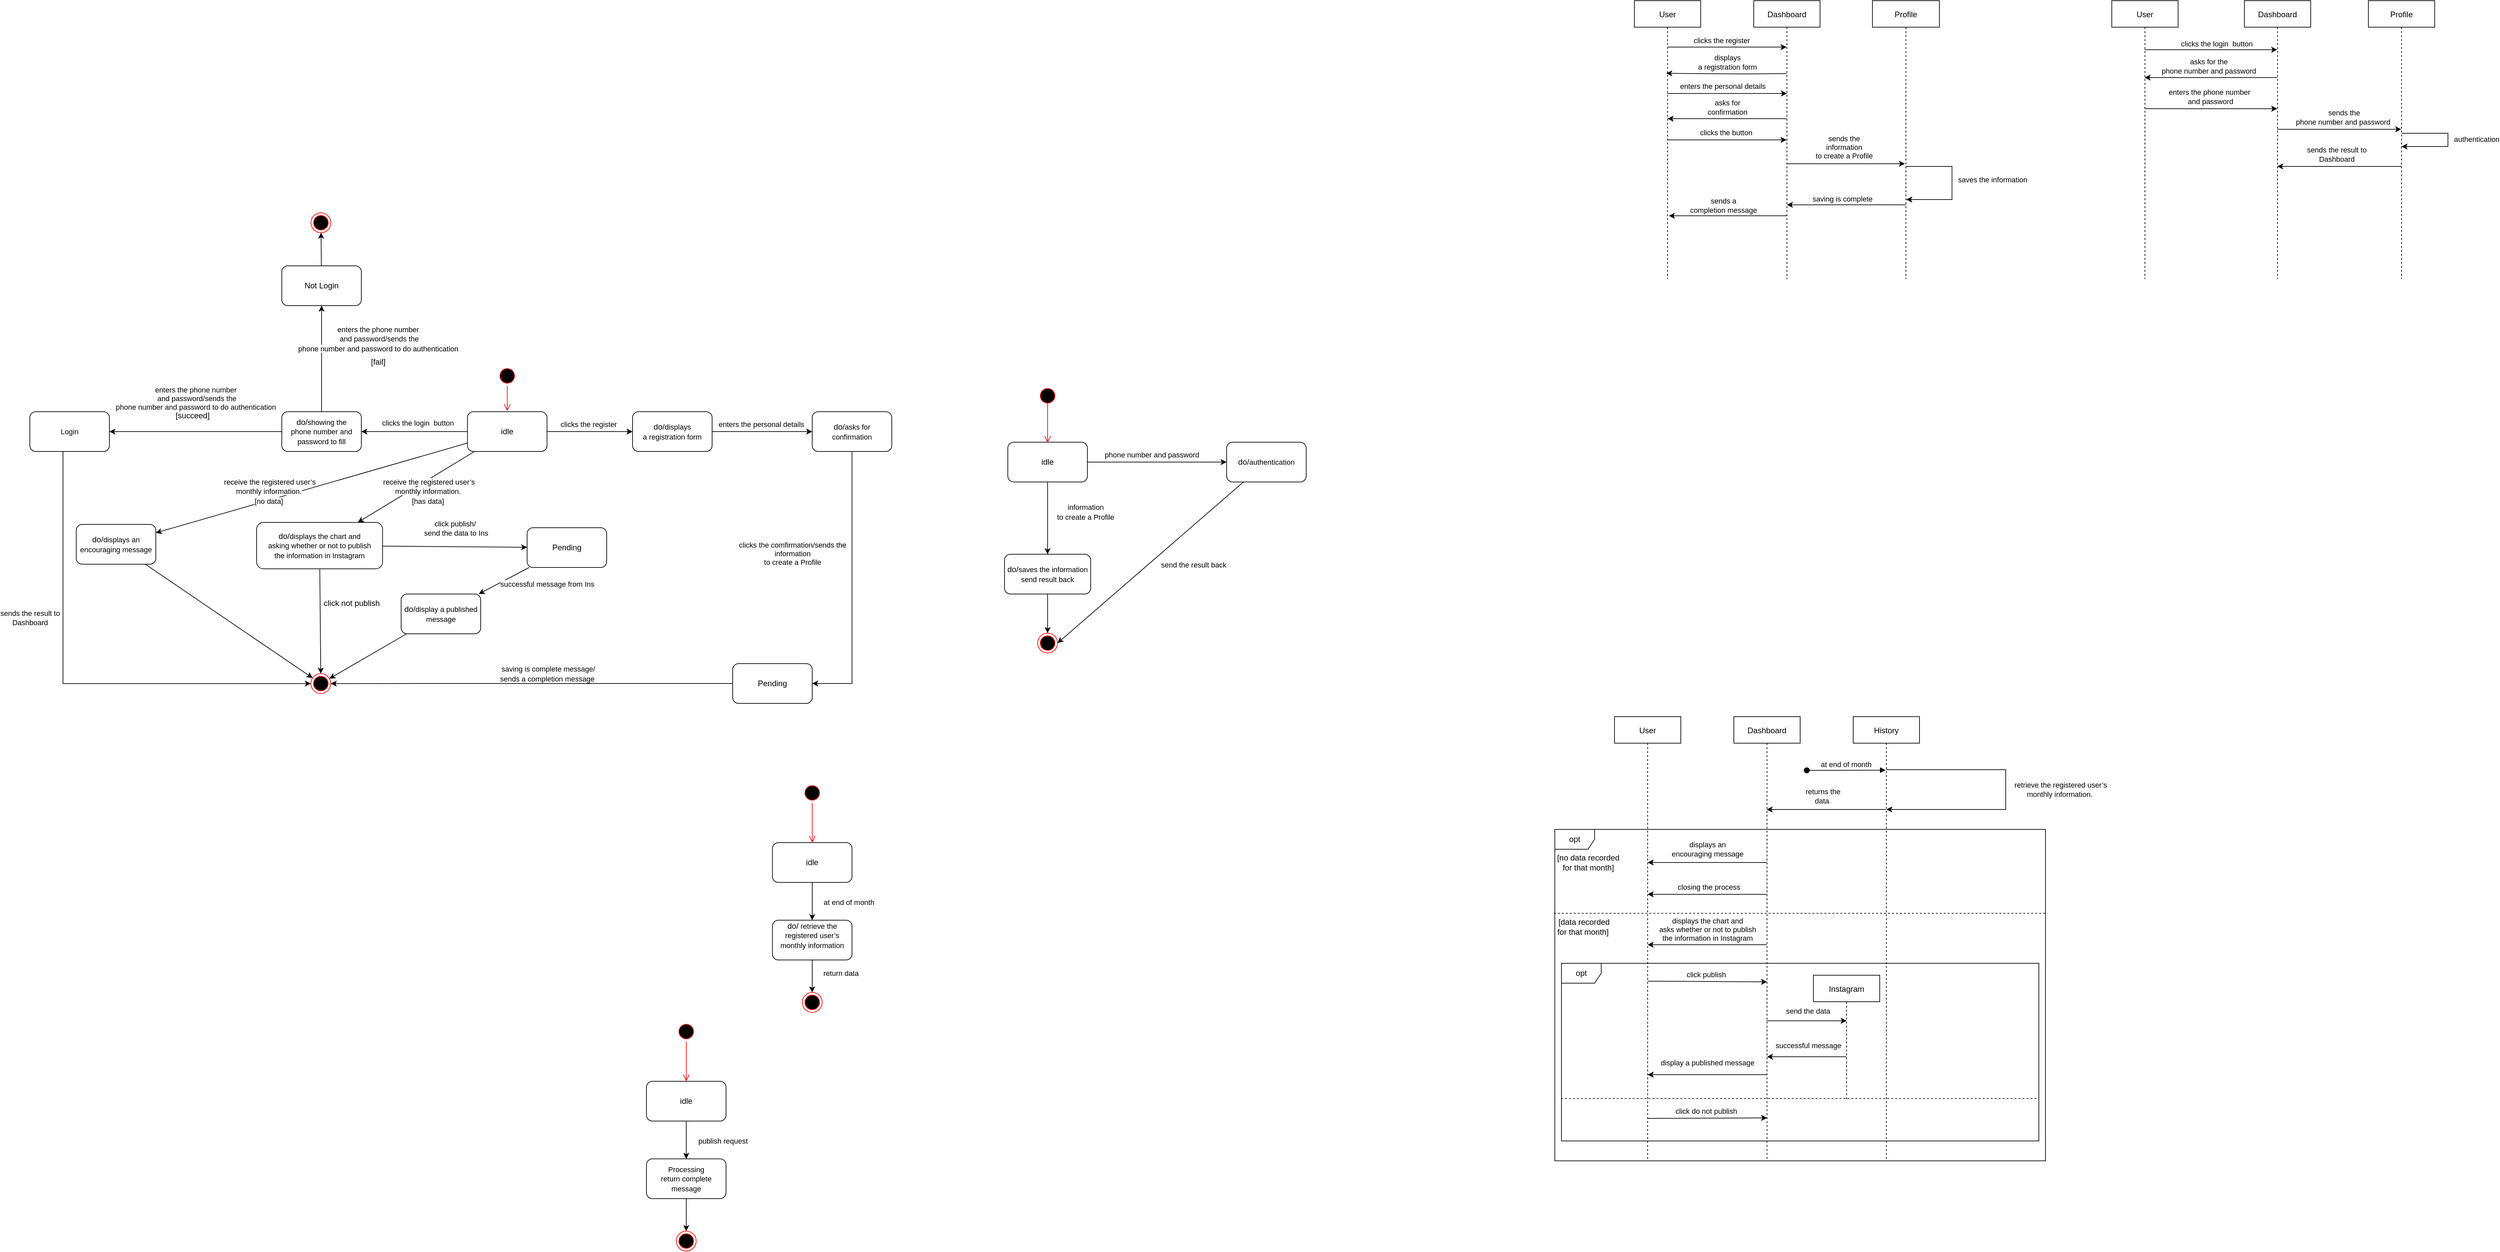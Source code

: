 <mxfile version="20.4.1" type="github">
  <diagram id="kgpKYQtTHZ0yAKxKKP6v" name="Page-1">
    <mxGraphModel dx="5092" dy="1044" grid="1" gridSize="10" guides="1" tooltips="1" connect="1" arrows="1" fold="1" page="1" pageScale="1" pageWidth="850" pageHeight="1100" math="0" shadow="0">
      <root>
        <mxCell id="0" />
        <mxCell id="1" parent="0" />
        <mxCell id="iF3UCzAxrgqFnySbWX2L-57" value="opt" style="shape=umlFrame;whiteSpace=wrap;html=1;" vertex="1" parent="1">
          <mxGeometry x="80" y="1330" width="740" height="500" as="geometry" />
        </mxCell>
        <mxCell id="iF3UCzAxrgqFnySbWX2L-74" value="opt" style="shape=umlFrame;whiteSpace=wrap;html=1;" vertex="1" parent="1">
          <mxGeometry x="90" y="1532" width="720" height="268" as="geometry" />
        </mxCell>
        <mxCell id="iF3UCzAxrgqFnySbWX2L-7" style="edgeStyle=orthogonalEdgeStyle;rounded=0;orthogonalLoop=1;jettySize=auto;html=1;entryX=0.48;entryY=0.261;entryDx=0;entryDy=0;entryPerimeter=0;" edge="1" parent="1" target="iF3UCzAxrgqFnySbWX2L-1">
          <mxGeometry relative="1" as="geometry">
            <mxPoint x="429.5" y="190" as="sourcePoint" />
            <mxPoint x="249" y="233.46" as="targetPoint" />
            <Array as="points" />
          </mxGeometry>
        </mxCell>
        <mxCell id="iF3UCzAxrgqFnySbWX2L-8" value="displays&lt;br/&gt;a registration form" style="edgeLabel;html=1;align=center;verticalAlign=middle;resizable=0;points=[];" vertex="1" connectable="0" parent="iF3UCzAxrgqFnySbWX2L-7">
          <mxGeometry x="-0.004" y="1" relative="1" as="geometry">
            <mxPoint y="-18" as="offset" />
          </mxGeometry>
        </mxCell>
        <mxCell id="iF3UCzAxrgqFnySbWX2L-11" style="edgeStyle=orthogonalEdgeStyle;rounded=0;orthogonalLoop=1;jettySize=auto;html=1;entryX=0.5;entryY=0.5;entryDx=0;entryDy=0;entryPerimeter=0;" edge="1" parent="1">
          <mxGeometry relative="1" as="geometry">
            <mxPoint x="429.5" y="258" as="sourcePoint" />
            <mxPoint x="250" y="258" as="targetPoint" />
          </mxGeometry>
        </mxCell>
        <mxCell id="iF3UCzAxrgqFnySbWX2L-12" value="asks for&lt;br/&gt;confirmation" style="edgeLabel;html=1;align=center;verticalAlign=middle;resizable=0;points=[];" vertex="1" connectable="0" parent="iF3UCzAxrgqFnySbWX2L-11">
          <mxGeometry x="0.008" y="-2" relative="1" as="geometry">
            <mxPoint x="1" y="-15" as="offset" />
          </mxGeometry>
        </mxCell>
        <mxCell id="iF3UCzAxrgqFnySbWX2L-15" style="edgeStyle=orthogonalEdgeStyle;rounded=0;orthogonalLoop=1;jettySize=auto;html=1;entryX=0.53;entryY=0.5;entryDx=0;entryDy=0;entryPerimeter=0;" edge="1" parent="1">
          <mxGeometry relative="1" as="geometry">
            <mxPoint x="429.5" y="326" as="sourcePoint" />
            <mxPoint x="608" y="326" as="targetPoint" />
          </mxGeometry>
        </mxCell>
        <mxCell id="iF3UCzAxrgqFnySbWX2L-16" value="sends the&lt;br/&gt;information &lt;br&gt;to create a Profile" style="edgeLabel;html=1;align=center;verticalAlign=middle;resizable=0;points=[];" vertex="1" connectable="0" parent="iF3UCzAxrgqFnySbWX2L-15">
          <mxGeometry x="-0.12" y="3" relative="1" as="geometry">
            <mxPoint x="8" y="-22" as="offset" />
          </mxGeometry>
        </mxCell>
        <mxCell id="iF3UCzAxrgqFnySbWX2L-26" style="edgeStyle=orthogonalEdgeStyle;rounded=0;orthogonalLoop=1;jettySize=auto;html=1;entryX=0.52;entryY=0.613;entryDx=0;entryDy=0;entryPerimeter=0;" edge="1" parent="1">
          <mxGeometry relative="1" as="geometry">
            <mxPoint x="429.5" y="404.46" as="sourcePoint" />
            <mxPoint x="252" y="404.46" as="targetPoint" />
            <Array as="points">
              <mxPoint x="380" y="404" />
              <mxPoint x="380" y="404" />
            </Array>
          </mxGeometry>
        </mxCell>
        <mxCell id="iF3UCzAxrgqFnySbWX2L-27" value="sends a&lt;br/&gt;completion message" style="edgeLabel;html=1;align=center;verticalAlign=middle;resizable=0;points=[];" vertex="1" connectable="0" parent="iF3UCzAxrgqFnySbWX2L-26">
          <mxGeometry x="0.076" y="-1" relative="1" as="geometry">
            <mxPoint y="-15" as="offset" />
          </mxGeometry>
        </mxCell>
        <mxCell id="3nuBFxr9cyL0pnOWT2aG-1" value="Dashboard" style="shape=umlLifeline;perimeter=lifelinePerimeter;container=1;collapsible=0;recursiveResize=0;rounded=0;shadow=0;strokeWidth=1;" parent="1" vertex="1">
          <mxGeometry x="380" y="80" width="100" height="420" as="geometry" />
        </mxCell>
        <mxCell id="iF3UCzAxrgqFnySbWX2L-24" style="edgeStyle=orthogonalEdgeStyle;rounded=0;orthogonalLoop=1;jettySize=auto;html=1;entryX=0.5;entryY=0.857;entryDx=0;entryDy=0;entryPerimeter=0;" edge="1" parent="1">
          <mxGeometry relative="1" as="geometry">
            <mxPoint x="609" y="387.94" as="sourcePoint" />
            <mxPoint x="430" y="387.94" as="targetPoint" />
            <Array as="points">
              <mxPoint x="560" y="388" />
              <mxPoint x="560" y="388" />
            </Array>
          </mxGeometry>
        </mxCell>
        <mxCell id="iF3UCzAxrgqFnySbWX2L-25" value="&amp;nbsp;saving is complete" style="edgeLabel;html=1;align=center;verticalAlign=middle;resizable=0;points=[];" vertex="1" connectable="0" parent="iF3UCzAxrgqFnySbWX2L-24">
          <mxGeometry x="0.106" relative="1" as="geometry">
            <mxPoint x="2" y="-9" as="offset" />
          </mxGeometry>
        </mxCell>
        <mxCell id="3nuBFxr9cyL0pnOWT2aG-5" value="Profile" style="shape=umlLifeline;perimeter=lifelinePerimeter;container=1;collapsible=0;recursiveResize=0;rounded=0;shadow=0;strokeWidth=1;" parent="1" vertex="1">
          <mxGeometry x="559" y="80" width="101" height="420" as="geometry" />
        </mxCell>
        <mxCell id="iF3UCzAxrgqFnySbWX2L-5" style="edgeStyle=orthogonalEdgeStyle;rounded=0;orthogonalLoop=1;jettySize=auto;html=1;" edge="1" parent="1" source="iF3UCzAxrgqFnySbWX2L-1" target="3nuBFxr9cyL0pnOWT2aG-1">
          <mxGeometry relative="1" as="geometry">
            <Array as="points">
              <mxPoint x="360" y="150" />
              <mxPoint x="360" y="150" />
            </Array>
          </mxGeometry>
        </mxCell>
        <mxCell id="iF3UCzAxrgqFnySbWX2L-6" value="clicks the register&amp;nbsp;" style="edgeLabel;html=1;align=center;verticalAlign=middle;resizable=0;points=[];" vertex="1" connectable="0" parent="iF3UCzAxrgqFnySbWX2L-5">
          <mxGeometry x="-0.08" y="1" relative="1" as="geometry">
            <mxPoint y="-9" as="offset" />
          </mxGeometry>
        </mxCell>
        <mxCell id="iF3UCzAxrgqFnySbWX2L-9" style="edgeStyle=orthogonalEdgeStyle;rounded=0;orthogonalLoop=1;jettySize=auto;html=1;entryX=0.55;entryY=0.5;entryDx=0;entryDy=0;entryPerimeter=0;" edge="1" parent="1">
          <mxGeometry relative="1" as="geometry">
            <mxPoint x="249.5" y="220" as="sourcePoint" />
            <mxPoint x="430" y="220" as="targetPoint" />
            <Array as="points">
              <mxPoint x="330" y="220" />
              <mxPoint x="330" y="220" />
            </Array>
          </mxGeometry>
        </mxCell>
        <mxCell id="iF3UCzAxrgqFnySbWX2L-10" value="enters the personal details" style="edgeLabel;html=1;align=center;verticalAlign=middle;resizable=0;points=[];" vertex="1" connectable="0" parent="iF3UCzAxrgqFnySbWX2L-9">
          <mxGeometry x="-0.086" y="1" relative="1" as="geometry">
            <mxPoint x="1" y="-10" as="offset" />
          </mxGeometry>
        </mxCell>
        <mxCell id="iF3UCzAxrgqFnySbWX2L-13" style="edgeStyle=orthogonalEdgeStyle;rounded=0;orthogonalLoop=1;jettySize=auto;html=1;" edge="1" parent="1">
          <mxGeometry relative="1" as="geometry">
            <mxPoint x="249.5" y="290" as="sourcePoint" />
            <mxPoint x="429.5" y="290" as="targetPoint" />
          </mxGeometry>
        </mxCell>
        <mxCell id="iF3UCzAxrgqFnySbWX2L-14" value="clicks the  button" style="edgeLabel;html=1;align=center;verticalAlign=middle;resizable=0;points=[];" vertex="1" connectable="0" parent="iF3UCzAxrgqFnySbWX2L-13">
          <mxGeometry x="-0.161" relative="1" as="geometry">
            <mxPoint x="13" y="-11" as="offset" />
          </mxGeometry>
        </mxCell>
        <mxCell id="iF3UCzAxrgqFnySbWX2L-1" value="User" style="shape=umlLifeline;perimeter=lifelinePerimeter;container=1;collapsible=0;recursiveResize=0;rounded=0;shadow=0;strokeWidth=1;" vertex="1" parent="1">
          <mxGeometry x="200" y="80" width="100" height="420" as="geometry" />
        </mxCell>
        <mxCell id="iF3UCzAxrgqFnySbWX2L-18" style="edgeStyle=orthogonalEdgeStyle;rounded=0;orthogonalLoop=1;jettySize=auto;html=1;" edge="1" parent="1" source="3nuBFxr9cyL0pnOWT2aG-5" target="3nuBFxr9cyL0pnOWT2aG-5">
          <mxGeometry relative="1" as="geometry">
            <Array as="points">
              <mxPoint x="630" y="190" />
              <mxPoint x="640" y="320" />
            </Array>
          </mxGeometry>
        </mxCell>
        <mxCell id="iF3UCzAxrgqFnySbWX2L-20" style="edgeStyle=orthogonalEdgeStyle;rounded=0;orthogonalLoop=1;jettySize=auto;html=1;" edge="1" parent="1" source="3nuBFxr9cyL0pnOWT2aG-5">
          <mxGeometry relative="1" as="geometry">
            <mxPoint x="610" y="380" as="targetPoint" />
            <Array as="points">
              <mxPoint x="679" y="330" />
              <mxPoint x="679" y="380" />
              <mxPoint x="610" y="380" />
            </Array>
          </mxGeometry>
        </mxCell>
        <mxCell id="iF3UCzAxrgqFnySbWX2L-21" value="saves the information" style="edgeLabel;html=1;align=center;verticalAlign=middle;resizable=0;points=[];" vertex="1" connectable="0" parent="iF3UCzAxrgqFnySbWX2L-20">
          <mxGeometry x="-0.05" y="3" relative="1" as="geometry">
            <mxPoint x="58" as="offset" />
          </mxGeometry>
        </mxCell>
        <mxCell id="iF3UCzAxrgqFnySbWX2L-32" style="edgeStyle=orthogonalEdgeStyle;rounded=0;orthogonalLoop=1;jettySize=auto;html=1;" edge="1" parent="1">
          <mxGeometry relative="1" as="geometry">
            <mxPoint x="969.5" y="154" as="sourcePoint" />
            <mxPoint x="1169.5" y="154" as="targetPoint" />
          </mxGeometry>
        </mxCell>
        <mxCell id="iF3UCzAxrgqFnySbWX2L-33" value="clicks the login&amp;nbsp; button" style="edgeLabel;html=1;align=center;verticalAlign=middle;resizable=0;points=[];" vertex="1" connectable="0" parent="iF3UCzAxrgqFnySbWX2L-32">
          <mxGeometry x="0.085" y="2" relative="1" as="geometry">
            <mxPoint y="-7" as="offset" />
          </mxGeometry>
        </mxCell>
        <mxCell id="iF3UCzAxrgqFnySbWX2L-36" style="edgeStyle=orthogonalEdgeStyle;rounded=0;orthogonalLoop=1;jettySize=auto;html=1;" edge="1" parent="1">
          <mxGeometry relative="1" as="geometry">
            <mxPoint x="969.5" y="243" as="sourcePoint" />
            <mxPoint x="1169.5" y="243" as="targetPoint" />
          </mxGeometry>
        </mxCell>
        <mxCell id="iF3UCzAxrgqFnySbWX2L-37" value="enters the phone number&lt;br&gt;&amp;nbsp;and password" style="edgeLabel;html=1;align=center;verticalAlign=middle;resizable=0;points=[];" vertex="1" connectable="0" parent="iF3UCzAxrgqFnySbWX2L-36">
          <mxGeometry x="-0.035" y="3" relative="1" as="geometry">
            <mxPoint x="1" y="-15" as="offset" />
          </mxGeometry>
        </mxCell>
        <mxCell id="iF3UCzAxrgqFnySbWX2L-28" value="User" style="shape=umlLifeline;perimeter=lifelinePerimeter;container=1;collapsible=0;recursiveResize=0;rounded=0;shadow=0;strokeWidth=1;" vertex="1" parent="1">
          <mxGeometry x="920" y="80" width="100" height="420" as="geometry" />
        </mxCell>
        <mxCell id="iF3UCzAxrgqFnySbWX2L-34" style="edgeStyle=orthogonalEdgeStyle;rounded=0;orthogonalLoop=1;jettySize=auto;html=1;" edge="1" parent="1">
          <mxGeometry relative="1" as="geometry">
            <mxPoint x="1169.5" y="196" as="sourcePoint" />
            <mxPoint x="969.5" y="196" as="targetPoint" />
          </mxGeometry>
        </mxCell>
        <mxCell id="iF3UCzAxrgqFnySbWX2L-35" value="asks for the&lt;br/&gt;phone number and password" style="edgeLabel;html=1;align=center;verticalAlign=middle;resizable=0;points=[];" vertex="1" connectable="0" parent="iF3UCzAxrgqFnySbWX2L-34">
          <mxGeometry x="0.105" relative="1" as="geometry">
            <mxPoint x="7" y="-17" as="offset" />
          </mxGeometry>
        </mxCell>
        <mxCell id="iF3UCzAxrgqFnySbWX2L-38" style="edgeStyle=orthogonalEdgeStyle;rounded=0;orthogonalLoop=1;jettySize=auto;html=1;" edge="1" parent="1">
          <mxGeometry relative="1" as="geometry">
            <mxPoint x="1169.5" y="274" as="sourcePoint" />
            <mxPoint x="1356.5" y="274" as="targetPoint" />
          </mxGeometry>
        </mxCell>
        <mxCell id="iF3UCzAxrgqFnySbWX2L-39" value="sends the &lt;br&gt;phone number and password&amp;nbsp;" style="edgeLabel;html=1;align=center;verticalAlign=middle;resizable=0;points=[];" vertex="1" connectable="0" parent="iF3UCzAxrgqFnySbWX2L-38">
          <mxGeometry x="0.075" y="2" relative="1" as="geometry">
            <mxPoint y="-16" as="offset" />
          </mxGeometry>
        </mxCell>
        <mxCell id="iF3UCzAxrgqFnySbWX2L-29" value="Dashboard" style="shape=umlLifeline;perimeter=lifelinePerimeter;container=1;collapsible=0;recursiveResize=0;rounded=0;shadow=0;strokeWidth=1;" vertex="1" parent="1">
          <mxGeometry x="1120" y="80" width="100" height="420" as="geometry" />
        </mxCell>
        <mxCell id="iF3UCzAxrgqFnySbWX2L-43" style="edgeStyle=orthogonalEdgeStyle;rounded=0;orthogonalLoop=1;jettySize=auto;html=1;" edge="1" parent="1">
          <mxGeometry relative="1" as="geometry">
            <mxPoint x="1356.5" y="330" as="sourcePoint" />
            <mxPoint x="1169.5" y="330" as="targetPoint" />
          </mxGeometry>
        </mxCell>
        <mxCell id="iF3UCzAxrgqFnySbWX2L-44" value="sends the result to&lt;br/&gt;Dashboard" style="edgeLabel;html=1;align=center;verticalAlign=middle;resizable=0;points=[];" vertex="1" connectable="0" parent="iF3UCzAxrgqFnySbWX2L-43">
          <mxGeometry x="0.053" y="1" relative="1" as="geometry">
            <mxPoint x="1" y="-19" as="offset" />
          </mxGeometry>
        </mxCell>
        <mxCell id="iF3UCzAxrgqFnySbWX2L-30" value="Profile" style="shape=umlLifeline;perimeter=lifelinePerimeter;container=1;collapsible=0;recursiveResize=0;rounded=0;shadow=0;strokeWidth=1;" vertex="1" parent="1">
          <mxGeometry x="1307" y="80" width="100" height="420" as="geometry" />
        </mxCell>
        <mxCell id="iF3UCzAxrgqFnySbWX2L-40" style="edgeStyle=orthogonalEdgeStyle;rounded=0;orthogonalLoop=1;jettySize=auto;html=1;elbow=horizontal;" edge="1" parent="1" source="iF3UCzAxrgqFnySbWX2L-30" target="iF3UCzAxrgqFnySbWX2L-30">
          <mxGeometry relative="1" as="geometry">
            <Array as="points">
              <mxPoint x="1380" y="360" />
            </Array>
          </mxGeometry>
        </mxCell>
        <mxCell id="iF3UCzAxrgqFnySbWX2L-42" value="authentication" style="edgeLabel;html=1;align=center;verticalAlign=middle;resizable=0;points=[];" vertex="1" connectable="0" parent="iF3UCzAxrgqFnySbWX2L-40">
          <mxGeometry x="0.559" y="3" relative="1" as="geometry">
            <mxPoint x="77" y="-14" as="offset" />
          </mxGeometry>
        </mxCell>
        <mxCell id="iF3UCzAxrgqFnySbWX2L-46" value="User" style="shape=umlLifeline;perimeter=lifelinePerimeter;container=1;collapsible=0;recursiveResize=0;rounded=0;shadow=0;strokeWidth=1;" vertex="1" parent="1">
          <mxGeometry x="170" y="1160" width="100" height="670" as="geometry" />
        </mxCell>
        <mxCell id="iF3UCzAxrgqFnySbWX2L-62" style="edgeStyle=orthogonalEdgeStyle;rounded=0;orthogonalLoop=1;jettySize=auto;html=1;" edge="1" parent="1">
          <mxGeometry relative="1" as="geometry">
            <mxPoint x="220" y="1380" as="targetPoint" />
            <mxPoint x="399.5" y="1380" as="sourcePoint" />
            <Array as="points">
              <mxPoint x="220" y="1380" />
            </Array>
          </mxGeometry>
        </mxCell>
        <mxCell id="iF3UCzAxrgqFnySbWX2L-63" value="displays an &lt;br&gt;encouraging message" style="edgeLabel;html=1;align=center;verticalAlign=middle;resizable=0;points=[];" vertex="1" connectable="0" parent="iF3UCzAxrgqFnySbWX2L-62">
          <mxGeometry x="0.008" relative="1" as="geometry">
            <mxPoint x="1" y="-20" as="offset" />
          </mxGeometry>
        </mxCell>
        <mxCell id="iF3UCzAxrgqFnySbWX2L-64" style="edgeStyle=orthogonalEdgeStyle;rounded=0;orthogonalLoop=1;jettySize=auto;html=1;entryX=0.5;entryY=0.5;entryDx=0;entryDy=0;entryPerimeter=0;" edge="1" parent="1">
          <mxGeometry relative="1" as="geometry">
            <mxPoint x="399.5" y="1428" as="sourcePoint" />
            <mxPoint x="220" y="1428" as="targetPoint" />
          </mxGeometry>
        </mxCell>
        <mxCell id="iF3UCzAxrgqFnySbWX2L-65" value="closing the process" style="edgeLabel;html=1;align=center;verticalAlign=middle;resizable=0;points=[];" vertex="1" connectable="0" parent="iF3UCzAxrgqFnySbWX2L-64">
          <mxGeometry x="-0.237" y="-4" relative="1" as="geometry">
            <mxPoint x="-19" y="-7" as="offset" />
          </mxGeometry>
        </mxCell>
        <mxCell id="iF3UCzAxrgqFnySbWX2L-72" value="&lt;span style=&quot;color: rgba(0, 0, 0, 0); font-family: monospace; font-size: 0px; text-align: start; background-color: rgb(248, 249, 250);&quot;&gt;%3CmxGraphModel%3E%3Croot%3E%3CmxCell%20id%3D%220%22%2F%3E%3CmxCell%20id%3D%221%22%20parent%3D%220%22%2F%3E%3CmxCell%20id%3D%222%22%20style%3D%22edgeStyle%3DorthogonalEdgeStyle%3Brounded%3D0%3BorthogonalLoop%3D1%3BjettySize%3Dauto%3Bhtml%3D1%3BentryX%3D0.5%3BentryY%3D0.5%3BentryDx%3D0%3BentryDy%3D0%3BentryPerimeter%3D0%3B%22%20edge%3D%221%22%20parent%3D%221%22%3E%3CmxGeometry%20relative%3D%221%22%20as%3D%22geometry%22%3E%3CmxPoint%20x%3D%22429.5%22%20y%3D%22828%22%20as%3D%22sourcePoint%22%2F%3E%3CmxPoint%20x%3D%22250%22%20y%3D%22828%22%20as%3D%22targetPoint%22%2F%3E%3C%2FmxGeometry%3E%3C%2FmxCell%3E%3CmxCell%20id%3D%223%22%20value%3D%22closing%20the%20process%22%20style%3D%22edgeLabel%3Bhtml%3D1%3Balign%3Dcenter%3BverticalAlign%3Dmiddle%3Bresizable%3D0%3Bpoints%3D%5B%5D%3B%22%20vertex%3D%221%22%20connectable%3D%220%22%20parent%3D%222%22%3E%3CmxGeometry%20x%3D%22-0.237%22%20y%3D%22-4%22%20relative%3D%221%22%20as%3D%22geometry%22%3E%3CmxPoint%20x%3D%22-19%22%20y%3D%22-7%22%20as%3D%22offset%22%2F%3E%3C%2FmxGeometry%3E%3C%2FmxCell%3E%3C%2Froot%3E%3C%2FmxGraphModel%3E&lt;/span&gt;" style="edgeStyle=orthogonalEdgeStyle;rounded=0;orthogonalLoop=1;jettySize=auto;html=1;entryX=0.5;entryY=0.5;entryDx=0;entryDy=0;entryPerimeter=0;" edge="1" parent="1">
          <mxGeometry relative="1" as="geometry">
            <mxPoint x="399.5" y="1504" as="sourcePoint" />
            <mxPoint x="220" y="1504" as="targetPoint" />
          </mxGeometry>
        </mxCell>
        <mxCell id="iF3UCzAxrgqFnySbWX2L-73" value="displays the chart and &lt;br&gt;asks whether or not to publish &lt;br&gt;the information in Instagram" style="edgeLabel;html=1;align=center;verticalAlign=middle;resizable=0;points=[];" vertex="1" connectable="0" parent="iF3UCzAxrgqFnySbWX2L-72">
          <mxGeometry x="0.164" relative="1" as="geometry">
            <mxPoint x="15" y="-23" as="offset" />
          </mxGeometry>
        </mxCell>
        <mxCell id="iF3UCzAxrgqFnySbWX2L-47" value="Dashboard" style="shape=umlLifeline;perimeter=lifelinePerimeter;container=1;collapsible=0;recursiveResize=0;rounded=0;shadow=0;strokeWidth=1;" vertex="1" parent="1">
          <mxGeometry x="350" y="1160" width="100" height="670" as="geometry" />
        </mxCell>
        <mxCell id="iF3UCzAxrgqFnySbWX2L-54" style="edgeStyle=orthogonalEdgeStyle;rounded=0;orthogonalLoop=1;jettySize=auto;html=1;" edge="1" parent="1">
          <mxGeometry relative="1" as="geometry">
            <mxPoint x="579.5" y="1300" as="sourcePoint" />
            <mxPoint x="399.5" y="1300" as="targetPoint" />
          </mxGeometry>
        </mxCell>
        <mxCell id="iF3UCzAxrgqFnySbWX2L-55" value="returns the&lt;br/&gt;data&amp;nbsp;" style="edgeLabel;html=1;align=center;verticalAlign=middle;resizable=0;points=[];" vertex="1" connectable="0" parent="iF3UCzAxrgqFnySbWX2L-54">
          <mxGeometry x="0.061" y="-3" relative="1" as="geometry">
            <mxPoint y="-17" as="offset" />
          </mxGeometry>
        </mxCell>
        <mxCell id="iF3UCzAxrgqFnySbWX2L-49" value="History" style="shape=umlLifeline;perimeter=lifelinePerimeter;container=1;collapsible=0;recursiveResize=0;rounded=0;shadow=0;strokeWidth=1;" vertex="1" parent="1">
          <mxGeometry x="530" y="1160" width="100" height="670" as="geometry" />
        </mxCell>
        <mxCell id="iF3UCzAxrgqFnySbWX2L-50" value="at end of month" style="html=1;verticalAlign=bottom;startArrow=oval;startFill=1;endArrow=block;startSize=8;rounded=0;entryX=0.49;entryY=0.161;entryDx=0;entryDy=0;entryPerimeter=0;" edge="1" parent="iF3UCzAxrgqFnySbWX2L-49">
          <mxGeometry width="60" relative="1" as="geometry">
            <mxPoint x="-70" y="81" as="sourcePoint" />
            <mxPoint x="49" y="80.72" as="targetPoint" />
          </mxGeometry>
        </mxCell>
        <mxCell id="iF3UCzAxrgqFnySbWX2L-51" style="edgeStyle=orthogonalEdgeStyle;rounded=0;orthogonalLoop=1;jettySize=auto;html=1;" edge="1" parent="1" source="iF3UCzAxrgqFnySbWX2L-49" target="iF3UCzAxrgqFnySbWX2L-49">
          <mxGeometry relative="1" as="geometry">
            <Array as="points">
              <mxPoint x="760" y="1240" />
              <mxPoint x="760" y="1300" />
            </Array>
          </mxGeometry>
        </mxCell>
        <mxCell id="iF3UCzAxrgqFnySbWX2L-52" value="&amp;nbsp;retrieve the registered user’s&lt;br&gt;monthly information." style="edgeLabel;html=1;align=center;verticalAlign=middle;resizable=0;points=[];" vertex="1" connectable="0" parent="iF3UCzAxrgqFnySbWX2L-51">
          <mxGeometry x="0.559" relative="1" as="geometry">
            <mxPoint x="168" y="-30" as="offset" />
          </mxGeometry>
        </mxCell>
        <mxCell id="iF3UCzAxrgqFnySbWX2L-58" value="[no data recorded &lt;br&gt;for that month]" style="text;html=1;resizable=0;autosize=1;align=center;verticalAlign=middle;points=[];fillColor=none;strokeColor=none;rounded=0;" vertex="1" parent="1">
          <mxGeometry x="70" y="1360" width="120" height="40" as="geometry" />
        </mxCell>
        <mxCell id="iF3UCzAxrgqFnySbWX2L-59" value="" style="endArrow=none;dashed=1;html=1;rounded=0;exitX=-0.002;exitY=0.458;exitDx=0;exitDy=0;exitPerimeter=0;entryX=1.004;entryY=0.458;entryDx=0;entryDy=0;entryPerimeter=0;" edge="1" parent="1">
          <mxGeometry width="50" height="50" relative="1" as="geometry">
            <mxPoint x="78.52" y="1456.64" as="sourcePoint" />
            <mxPoint x="822.96" y="1456.64" as="targetPoint" />
          </mxGeometry>
        </mxCell>
        <mxCell id="iF3UCzAxrgqFnySbWX2L-60" value="&amp;nbsp;[data recorded &lt;br&gt;for that month]" style="text;html=1;resizable=0;autosize=1;align=center;verticalAlign=middle;points=[];fillColor=none;strokeColor=none;rounded=0;" vertex="1" parent="1">
          <mxGeometry x="72" y="1457" width="100" height="40" as="geometry" />
        </mxCell>
        <mxCell id="iF3UCzAxrgqFnySbWX2L-75" value="" style="endArrow=none;dashed=1;html=1;rounded=0;exitX=-0.001;exitY=0.5;exitDx=0;exitDy=0;exitPerimeter=0;entryX=0.999;entryY=0.5;entryDx=0;entryDy=0;entryPerimeter=0;" edge="1" parent="1">
          <mxGeometry width="50" height="50" relative="1" as="geometry">
            <mxPoint x="89.28" y="1736" as="sourcePoint" />
            <mxPoint x="809.28" y="1736" as="targetPoint" />
          </mxGeometry>
        </mxCell>
        <mxCell id="iF3UCzAxrgqFnySbWX2L-78" value="" style="endArrow=classic;html=1;rounded=0;exitX=0.501;exitY=0.56;exitDx=0;exitDy=0;exitPerimeter=0;" edge="1" parent="1">
          <mxGeometry width="50" height="50" relative="1" as="geometry">
            <mxPoint x="220.1" y="1559" as="sourcePoint" />
            <mxPoint x="400" y="1560" as="targetPoint" />
            <Array as="points" />
          </mxGeometry>
        </mxCell>
        <mxCell id="iF3UCzAxrgqFnySbWX2L-79" value="click publish" style="edgeLabel;html=1;align=center;verticalAlign=middle;resizable=0;points=[];" vertex="1" connectable="0" parent="iF3UCzAxrgqFnySbWX2L-78">
          <mxGeometry x="-0.025" y="1" relative="1" as="geometry">
            <mxPoint y="-10" as="offset" />
          </mxGeometry>
        </mxCell>
        <mxCell id="iF3UCzAxrgqFnySbWX2L-80" value="" style="endArrow=classic;html=1;rounded=0;exitX=0.501;exitY=0.56;exitDx=0;exitDy=0;exitPerimeter=0;entryX=0.501;entryY=0.559;entryDx=0;entryDy=0;entryPerimeter=0;" edge="1" parent="1">
          <mxGeometry width="50" height="50" relative="1" as="geometry">
            <mxPoint x="220.1" y="1766" as="sourcePoint" />
            <mxPoint x="400.1" y="1765.25" as="targetPoint" />
            <Array as="points" />
          </mxGeometry>
        </mxCell>
        <mxCell id="iF3UCzAxrgqFnySbWX2L-81" value="click do not publish" style="edgeLabel;html=1;align=center;verticalAlign=middle;resizable=0;points=[];" vertex="1" connectable="0" parent="iF3UCzAxrgqFnySbWX2L-80">
          <mxGeometry x="-0.025" y="1" relative="1" as="geometry">
            <mxPoint y="-10" as="offset" />
          </mxGeometry>
        </mxCell>
        <mxCell id="iF3UCzAxrgqFnySbWX2L-82" value="Instagram" style="shape=umlLifeline;perimeter=lifelinePerimeter;container=1;collapsible=0;recursiveResize=0;rounded=0;shadow=0;strokeWidth=1;" vertex="1" parent="1">
          <mxGeometry x="470" y="1550" width="100" height="190" as="geometry" />
        </mxCell>
        <mxCell id="iF3UCzAxrgqFnySbWX2L-83" value="" style="endArrow=classic;html=1;fontFamily=Helvetica;fontSize=11;fontColor=default;align=center;strokeColor=default;" edge="1" parent="1">
          <mxGeometry width="50" height="50" relative="1" as="geometry">
            <mxPoint x="399.389" y="1618.76" as="sourcePoint" />
            <mxPoint x="520.1" y="1618.76" as="targetPoint" />
          </mxGeometry>
        </mxCell>
        <mxCell id="iF3UCzAxrgqFnySbWX2L-84" value="&amp;nbsp;send the data" style="edgeLabel;html=1;align=center;verticalAlign=middle;resizable=0;points=[];" vertex="1" connectable="0" parent="iF3UCzAxrgqFnySbWX2L-83">
          <mxGeometry x="0.08" y="3" relative="1" as="geometry">
            <mxPoint x="-5" y="-12" as="offset" />
          </mxGeometry>
        </mxCell>
        <mxCell id="iF3UCzAxrgqFnySbWX2L-87" value="" style="endArrow=classic;html=1;fontFamily=Helvetica;fontSize=11;fontColor=default;align=center;strokeColor=default;" edge="1" parent="1">
          <mxGeometry width="50" height="50" relative="1" as="geometry">
            <mxPoint x="520" y="1673" as="sourcePoint" />
            <mxPoint x="400" y="1673" as="targetPoint" />
          </mxGeometry>
        </mxCell>
        <mxCell id="iF3UCzAxrgqFnySbWX2L-88" value="successful message" style="edgeLabel;html=1;align=center;verticalAlign=middle;resizable=0;points=[];" vertex="1" connectable="0" parent="iF3UCzAxrgqFnySbWX2L-87">
          <mxGeometry x="-0.094" y="-1" relative="1" as="geometry">
            <mxPoint x="-4" y="-16" as="offset" />
          </mxGeometry>
        </mxCell>
        <mxCell id="iF3UCzAxrgqFnySbWX2L-89" value="display a published message" style="endArrow=classic;html=1;rounded=0;entryX=0.5;entryY=0.8;entryDx=0;entryDy=0;entryPerimeter=0;exitX=0.5;exitY=0.8;exitDx=0;exitDy=0;exitPerimeter=0;" edge="1" parent="1">
          <mxGeometry y="-18" width="50" height="50" relative="1" as="geometry">
            <mxPoint x="400" y="1700.0" as="sourcePoint" />
            <mxPoint x="220" y="1700" as="targetPoint" />
            <mxPoint as="offset" />
          </mxGeometry>
        </mxCell>
        <mxCell id="iF3UCzAxrgqFnySbWX2L-93" style="edgeStyle=orthogonalEdgeStyle;rounded=0;orthogonalLoop=1;jettySize=auto;html=1;" edge="1" parent="1" source="iF3UCzAxrgqFnySbWX2L-91" target="iF3UCzAxrgqFnySbWX2L-92">
          <mxGeometry relative="1" as="geometry" />
        </mxCell>
        <mxCell id="iF3UCzAxrgqFnySbWX2L-108" style="edgeStyle=orthogonalEdgeStyle;rounded=0;orthogonalLoop=1;jettySize=auto;html=1;entryX=1;entryY=0.5;entryDx=0;entryDy=0;" edge="1" parent="1" source="iF3UCzAxrgqFnySbWX2L-91" target="iF3UCzAxrgqFnySbWX2L-109">
          <mxGeometry relative="1" as="geometry">
            <mxPoint x="-1650" y="730" as="targetPoint" />
          </mxGeometry>
        </mxCell>
        <mxCell id="iF3UCzAxrgqFnySbWX2L-110" value="clicks the login&amp;nbsp; button" style="edgeLabel;html=1;align=center;verticalAlign=middle;resizable=0;points=[];" vertex="1" connectable="0" parent="iF3UCzAxrgqFnySbWX2L-108">
          <mxGeometry x="-0.141" y="1" relative="1" as="geometry">
            <mxPoint x="-7" y="-14" as="offset" />
          </mxGeometry>
        </mxCell>
        <mxCell id="iF3UCzAxrgqFnySbWX2L-125" style="rounded=0;orthogonalLoop=1;jettySize=auto;html=1;" edge="1" parent="1" source="iF3UCzAxrgqFnySbWX2L-91" target="iF3UCzAxrgqFnySbWX2L-124">
          <mxGeometry relative="1" as="geometry" />
        </mxCell>
        <mxCell id="iF3UCzAxrgqFnySbWX2L-127" style="rounded=0;orthogonalLoop=1;jettySize=auto;html=1;" edge="1" parent="1" source="iF3UCzAxrgqFnySbWX2L-91" target="iF3UCzAxrgqFnySbWX2L-126">
          <mxGeometry relative="1" as="geometry" />
        </mxCell>
        <mxCell id="iF3UCzAxrgqFnySbWX2L-91" value="idle" style="rounded=1;whiteSpace=wrap;html=1;" vertex="1" parent="1">
          <mxGeometry x="-1560" y="700" width="120" height="60" as="geometry" />
        </mxCell>
        <mxCell id="iF3UCzAxrgqFnySbWX2L-95" style="edgeStyle=orthogonalEdgeStyle;rounded=0;orthogonalLoop=1;jettySize=auto;html=1;entryX=0;entryY=0.5;entryDx=0;entryDy=0;" edge="1" parent="1" source="iF3UCzAxrgqFnySbWX2L-92" target="iF3UCzAxrgqFnySbWX2L-97">
          <mxGeometry relative="1" as="geometry">
            <mxPoint x="-1050" y="730" as="targetPoint" />
          </mxGeometry>
        </mxCell>
        <mxCell id="iF3UCzAxrgqFnySbWX2L-92" value="do/&lt;span style=&quot;font-size: 11px; background-color: rgb(255, 255, 255);&quot;&gt;displays&lt;/span&gt;&lt;br style=&quot;font-size: 11px;&quot;&gt;&lt;span style=&quot;font-size: 11px; background-color: rgb(255, 255, 255);&quot;&gt;a registration form&lt;/span&gt;" style="rounded=1;whiteSpace=wrap;html=1;" vertex="1" parent="1">
          <mxGeometry x="-1311" y="700" width="120" height="60" as="geometry" />
        </mxCell>
        <mxCell id="iF3UCzAxrgqFnySbWX2L-94" value="&lt;span style=&quot;font-size: 11px; background-color: rgb(255, 255, 255);&quot;&gt;clicks the register&amp;nbsp;&lt;/span&gt;" style="text;html=1;align=center;verticalAlign=middle;resizable=0;points=[];autosize=1;strokeColor=none;fillColor=none;" vertex="1" parent="1">
          <mxGeometry x="-1436" y="704" width="120" height="30" as="geometry" />
        </mxCell>
        <mxCell id="iF3UCzAxrgqFnySbWX2L-96" value="&lt;span style=&quot;font-size: 11px; background-color: rgb(255, 255, 255);&quot;&gt;enters the personal details&lt;/span&gt;" style="text;html=1;align=center;verticalAlign=middle;resizable=0;points=[];autosize=1;strokeColor=none;fillColor=none;" vertex="1" parent="1">
          <mxGeometry x="-1197" y="704" width="160" height="30" as="geometry" />
        </mxCell>
        <mxCell id="iF3UCzAxrgqFnySbWX2L-99" style="edgeStyle=orthogonalEdgeStyle;rounded=0;orthogonalLoop=1;jettySize=auto;html=1;entryX=1;entryY=0.5;entryDx=0;entryDy=0;" edge="1" parent="1" source="iF3UCzAxrgqFnySbWX2L-97" target="iF3UCzAxrgqFnySbWX2L-101">
          <mxGeometry relative="1" as="geometry">
            <mxPoint x="-780" y="730" as="targetPoint" />
            <Array as="points">
              <mxPoint x="-980" y="1110" />
            </Array>
          </mxGeometry>
        </mxCell>
        <mxCell id="iF3UCzAxrgqFnySbWX2L-100" value="clicks the comfirmation/&lt;span style=&quot;&quot;&gt;sends the&lt;/span&gt;&lt;br style=&quot;background-color: rgb(248, 249, 250);&quot;&gt;&lt;span style=&quot;&quot;&gt;information&lt;/span&gt;&lt;br style=&quot;background-color: rgb(248, 249, 250);&quot;&gt;&lt;span style=&quot;&quot;&gt;to create a Profile&lt;/span&gt;" style="edgeLabel;html=1;align=center;verticalAlign=middle;resizable=0;points=[];" vertex="1" connectable="0" parent="iF3UCzAxrgqFnySbWX2L-99">
          <mxGeometry x="-0.197" y="1" relative="1" as="geometry">
            <mxPoint x="-91" y="-11" as="offset" />
          </mxGeometry>
        </mxCell>
        <mxCell id="iF3UCzAxrgqFnySbWX2L-97" value="do/&lt;span style=&quot;font-size: 11px; background-color: rgb(255, 255, 255);&quot;&gt;asks for&lt;/span&gt;&lt;br style=&quot;font-size: 11px;&quot;&gt;&lt;span style=&quot;font-size: 11px; background-color: rgb(255, 255, 255);&quot;&gt;confirmation&lt;/span&gt;" style="rounded=1;whiteSpace=wrap;html=1;" vertex="1" parent="1">
          <mxGeometry x="-1040" y="700" width="120" height="60" as="geometry" />
        </mxCell>
        <mxCell id="iF3UCzAxrgqFnySbWX2L-105" style="edgeStyle=orthogonalEdgeStyle;rounded=0;orthogonalLoop=1;jettySize=auto;html=1;entryX=1;entryY=0.5;entryDx=0;entryDy=0;" edge="1" parent="1" source="iF3UCzAxrgqFnySbWX2L-101" target="iF3UCzAxrgqFnySbWX2L-116">
          <mxGeometry relative="1" as="geometry">
            <mxPoint x="-1441.13" y="1110.1" as="targetPoint" />
          </mxGeometry>
        </mxCell>
        <mxCell id="iF3UCzAxrgqFnySbWX2L-101" value="Pending" style="rounded=1;whiteSpace=wrap;html=1;" vertex="1" parent="1">
          <mxGeometry x="-1160" y="1080.0" width="120" height="60" as="geometry" />
        </mxCell>
        <mxCell id="iF3UCzAxrgqFnySbWX2L-112" value="enters the phone number&lt;br&gt;&amp;nbsp;and password/sends the&lt;br style=&quot;background-color: rgb(248, 249, 250);&quot;&gt;phone number and password to do&amp;nbsp;&lt;span style=&quot;&quot;&gt;authentication&lt;/span&gt;" style="edgeStyle=orthogonalEdgeStyle;rounded=0;orthogonalLoop=1;jettySize=auto;html=1;" edge="1" parent="1">
          <mxGeometry y="-50" relative="1" as="geometry">
            <mxPoint x="-1840" y="730" as="sourcePoint" />
            <mxPoint x="-2100" y="730" as="targetPoint" />
            <mxPoint as="offset" />
          </mxGeometry>
        </mxCell>
        <mxCell id="iF3UCzAxrgqFnySbWX2L-178" value="" style="edgeStyle=none;rounded=0;orthogonalLoop=1;jettySize=auto;html=1;" edge="1" parent="1" source="iF3UCzAxrgqFnySbWX2L-109" target="iF3UCzAxrgqFnySbWX2L-177">
          <mxGeometry relative="1" as="geometry" />
        </mxCell>
        <mxCell id="iF3UCzAxrgqFnySbWX2L-109" value="do/&lt;span style=&quot;font-size: 11px; background-color: rgb(255, 255, 255);&quot;&gt;showing the&lt;/span&gt;&lt;br style=&quot;font-size: 11px;&quot;&gt;&lt;span style=&quot;font-size: 11px; background-color: rgb(255, 255, 255);&quot;&gt;phone number and password to fill&lt;/span&gt;" style="rounded=1;whiteSpace=wrap;html=1;" vertex="1" parent="1">
          <mxGeometry x="-1840" y="700" width="120" height="60" as="geometry" />
        </mxCell>
        <mxCell id="iF3UCzAxrgqFnySbWX2L-114" style="edgeStyle=orthogonalEdgeStyle;rounded=0;orthogonalLoop=1;jettySize=auto;html=1;entryX=0;entryY=0.5;entryDx=0;entryDy=0;" edge="1" parent="1" source="iF3UCzAxrgqFnySbWX2L-111" target="iF3UCzAxrgqFnySbWX2L-116">
          <mxGeometry relative="1" as="geometry">
            <mxPoint x="-2080.13" y="1110" as="targetPoint" />
            <Array as="points">
              <mxPoint x="-2170" y="1110" />
            </Array>
          </mxGeometry>
        </mxCell>
        <mxCell id="iF3UCzAxrgqFnySbWX2L-115" value="sends the result to&lt;br&gt;Dashboard" style="edgeLabel;html=1;align=center;verticalAlign=middle;resizable=0;points=[];" vertex="1" connectable="0" parent="iF3UCzAxrgqFnySbWX2L-114">
          <mxGeometry x="-0.082" relative="1" as="geometry">
            <mxPoint x="-50" y="-82" as="offset" />
          </mxGeometry>
        </mxCell>
        <mxCell id="iF3UCzAxrgqFnySbWX2L-111" value="&lt;span style=&quot;font-size: 11px; background-color: rgb(255, 255, 255);&quot;&gt;Login&lt;/span&gt;" style="rounded=1;whiteSpace=wrap;html=1;" vertex="1" parent="1">
          <mxGeometry x="-2220" y="700" width="120" height="60" as="geometry" />
        </mxCell>
        <mxCell id="iF3UCzAxrgqFnySbWX2L-116" value="" style="ellipse;html=1;shape=endState;fillColor=#000000;strokeColor=#ff0000;" vertex="1" parent="1">
          <mxGeometry x="-1796.13" y="1095.1" width="30" height="30" as="geometry" />
        </mxCell>
        <mxCell id="iF3UCzAxrgqFnySbWX2L-120" value="" style="ellipse;html=1;shape=startState;fillColor=#000000;strokeColor=#ff0000;" vertex="1" parent="1">
          <mxGeometry x="-1515" y="631" width="30" height="30" as="geometry" />
        </mxCell>
        <mxCell id="iF3UCzAxrgqFnySbWX2L-121" value="" style="edgeStyle=orthogonalEdgeStyle;html=1;verticalAlign=bottom;endArrow=open;endSize=8;strokeColor=#ff0000;rounded=0;" edge="1" source="iF3UCzAxrgqFnySbWX2L-120" parent="1">
          <mxGeometry relative="1" as="geometry">
            <mxPoint x="-1500" y="699" as="targetPoint" />
          </mxGeometry>
        </mxCell>
        <mxCell id="iF3UCzAxrgqFnySbWX2L-123" value="&lt;span style=&quot;font-size: 11px; background-color: rgb(255, 255, 255);&quot;&gt;&amp;nbsp;receive the registered user’s&lt;/span&gt;&lt;br style=&quot;font-size: 11px;&quot;&gt;&lt;span style=&quot;font-size: 11px; background-color: rgb(255, 255, 255);&quot;&gt;monthly information.&lt;br&gt;[has data]&lt;br&gt;&lt;/span&gt;" style="text;html=1;align=center;verticalAlign=middle;resizable=0;points=[];autosize=1;strokeColor=none;fillColor=none;" vertex="1" parent="1">
          <mxGeometry x="-1710" y="790" width="180" height="60" as="geometry" />
        </mxCell>
        <mxCell id="iF3UCzAxrgqFnySbWX2L-134" value="click publish/&lt;br&gt;&lt;span style=&quot;&quot;&gt;&amp;nbsp;send the data to Ins&lt;/span&gt;" style="edgeStyle=none;rounded=0;orthogonalLoop=1;jettySize=auto;html=1;" edge="1" parent="1" source="iF3UCzAxrgqFnySbWX2L-124" target="iF3UCzAxrgqFnySbWX2L-133">
          <mxGeometry x="-0.004" y="28" relative="1" as="geometry">
            <mxPoint as="offset" />
          </mxGeometry>
        </mxCell>
        <mxCell id="iF3UCzAxrgqFnySbWX2L-187" style="edgeStyle=none;rounded=0;orthogonalLoop=1;jettySize=auto;html=1;" edge="1" parent="1" source="iF3UCzAxrgqFnySbWX2L-124" target="iF3UCzAxrgqFnySbWX2L-116">
          <mxGeometry relative="1" as="geometry" />
        </mxCell>
        <mxCell id="iF3UCzAxrgqFnySbWX2L-124" value="do/&lt;span style=&quot;font-size: 11px; background-color: rgb(255, 255, 255);&quot;&gt;displays the chart and&lt;/span&gt;&lt;br style=&quot;font-size: 11px;&quot;&gt;&lt;span style=&quot;font-size: 11px; background-color: rgb(255, 255, 255);&quot;&gt;asking whether or not to publish&lt;/span&gt;&lt;br style=&quot;font-size: 11px;&quot;&gt;&lt;span style=&quot;font-size: 11px; background-color: rgb(255, 255, 255);&quot;&gt;the information in Instagram&lt;/span&gt;" style="rounded=1;whiteSpace=wrap;html=1;" vertex="1" parent="1">
          <mxGeometry x="-1878" y="867" width="190" height="70" as="geometry" />
        </mxCell>
        <mxCell id="iF3UCzAxrgqFnySbWX2L-130" style="rounded=0;orthogonalLoop=1;jettySize=auto;html=1;" edge="1" parent="1" source="iF3UCzAxrgqFnySbWX2L-126" target="iF3UCzAxrgqFnySbWX2L-116">
          <mxGeometry relative="1" as="geometry" />
        </mxCell>
        <mxCell id="iF3UCzAxrgqFnySbWX2L-126" value="do/&lt;span style=&quot;font-size: 11px; background-color: rgb(255, 255, 255);&quot;&gt;displays an&lt;/span&gt;&lt;br style=&quot;font-size: 11px;&quot;&gt;&lt;span style=&quot;font-size: 11px; background-color: rgb(255, 255, 255);&quot;&gt;encouraging message&lt;/span&gt;" style="rounded=1;whiteSpace=wrap;html=1;" vertex="1" parent="1">
          <mxGeometry x="-2150" y="870" width="120" height="60" as="geometry" />
        </mxCell>
        <mxCell id="iF3UCzAxrgqFnySbWX2L-129" value="&lt;span style=&quot;font-size: 11px; background-color: rgb(255, 255, 255);&quot;&gt;&amp;nbsp;receive the registered user’s&lt;/span&gt;&lt;br style=&quot;font-size: 11px;&quot;&gt;&lt;span style=&quot;font-size: 11px; background-color: rgb(255, 255, 255);&quot;&gt;monthly information.&lt;br&gt;[no data]&lt;br&gt;&lt;/span&gt;" style="text;html=1;align=center;verticalAlign=middle;resizable=0;points=[];autosize=1;strokeColor=none;fillColor=none;" vertex="1" parent="1">
          <mxGeometry x="-1950" y="790" width="180" height="60" as="geometry" />
        </mxCell>
        <mxCell id="iF3UCzAxrgqFnySbWX2L-132" value="click not publish" style="text;html=1;align=center;verticalAlign=middle;resizable=0;points=[];autosize=1;strokeColor=none;fillColor=none;" vertex="1" parent="1">
          <mxGeometry x="-1790" y="974" width="110" height="30" as="geometry" />
        </mxCell>
        <mxCell id="iF3UCzAxrgqFnySbWX2L-136" value="" style="edgeStyle=none;rounded=0;orthogonalLoop=1;jettySize=auto;html=1;" edge="1" parent="1" source="iF3UCzAxrgqFnySbWX2L-133" target="iF3UCzAxrgqFnySbWX2L-135">
          <mxGeometry relative="1" as="geometry" />
        </mxCell>
        <mxCell id="iF3UCzAxrgqFnySbWX2L-133" value="Pending" style="rounded=1;whiteSpace=wrap;html=1;" vertex="1" parent="1">
          <mxGeometry x="-1470" y="875" width="120" height="60" as="geometry" />
        </mxCell>
        <mxCell id="iF3UCzAxrgqFnySbWX2L-138" style="edgeStyle=none;rounded=0;orthogonalLoop=1;jettySize=auto;html=1;" edge="1" parent="1" source="iF3UCzAxrgqFnySbWX2L-135" target="iF3UCzAxrgqFnySbWX2L-116">
          <mxGeometry relative="1" as="geometry" />
        </mxCell>
        <mxCell id="iF3UCzAxrgqFnySbWX2L-135" value="do/&lt;span style=&quot;font-size: 11px; background-color: rgb(255, 255, 255);&quot;&gt;display a published message&lt;/span&gt;" style="rounded=1;whiteSpace=wrap;html=1;" vertex="1" parent="1">
          <mxGeometry x="-1660" y="975" width="120" height="60" as="geometry" />
        </mxCell>
        <mxCell id="iF3UCzAxrgqFnySbWX2L-137" value="&lt;span style=&quot;font-size: 11px; background-color: rgb(255, 255, 255);&quot;&gt;successful message from Ins&lt;/span&gt;" style="text;html=1;align=center;verticalAlign=middle;resizable=0;points=[];autosize=1;strokeColor=none;fillColor=none;" vertex="1" parent="1">
          <mxGeometry x="-1530" y="945" width="180" height="30" as="geometry" />
        </mxCell>
        <mxCell id="iF3UCzAxrgqFnySbWX2L-146" style="edgeStyle=none;rounded=0;orthogonalLoop=1;jettySize=auto;html=1;" edge="1" parent="1" source="iF3UCzAxrgqFnySbWX2L-139" target="iF3UCzAxrgqFnySbWX2L-142">
          <mxGeometry relative="1" as="geometry" />
        </mxCell>
        <mxCell id="iF3UCzAxrgqFnySbWX2L-152" value="" style="edgeStyle=none;rounded=0;orthogonalLoop=1;jettySize=auto;html=1;" edge="1" parent="1" source="iF3UCzAxrgqFnySbWX2L-139" target="iF3UCzAxrgqFnySbWX2L-151">
          <mxGeometry relative="1" as="geometry" />
        </mxCell>
        <mxCell id="iF3UCzAxrgqFnySbWX2L-153" value="phone number and password" style="edgeLabel;html=1;align=center;verticalAlign=middle;resizable=0;points=[];" vertex="1" connectable="0" parent="iF3UCzAxrgqFnySbWX2L-152">
          <mxGeometry x="-0.081" y="1" relative="1" as="geometry">
            <mxPoint y="-10" as="offset" />
          </mxGeometry>
        </mxCell>
        <mxCell id="iF3UCzAxrgqFnySbWX2L-139" value="idle" style="rounded=1;whiteSpace=wrap;html=1;" vertex="1" parent="1">
          <mxGeometry x="-745" y="746" width="120" height="60" as="geometry" />
        </mxCell>
        <mxCell id="iF3UCzAxrgqFnySbWX2L-149" value="" style="edgeStyle=none;rounded=0;orthogonalLoop=1;jettySize=auto;html=1;" edge="1" parent="1" source="iF3UCzAxrgqFnySbWX2L-142" target="iF3UCzAxrgqFnySbWX2L-148">
          <mxGeometry relative="1" as="geometry" />
        </mxCell>
        <mxCell id="iF3UCzAxrgqFnySbWX2L-142" value="do/&lt;span style=&quot;font-size: 11px; background-color: rgb(255, 255, 255);&quot;&gt;saves the information&lt;br&gt;send result back&lt;br&gt;&lt;/span&gt;" style="rounded=1;whiteSpace=wrap;html=1;" vertex="1" parent="1">
          <mxGeometry x="-750" y="915" width="130" height="60" as="geometry" />
        </mxCell>
        <mxCell id="iF3UCzAxrgqFnySbWX2L-144" value="" style="ellipse;html=1;shape=startState;fillColor=#000000;strokeColor=#ff0000;" vertex="1" parent="1">
          <mxGeometry x="-700" y="661" width="30" height="30" as="geometry" />
        </mxCell>
        <mxCell id="iF3UCzAxrgqFnySbWX2L-145" value="" style="edgeStyle=orthogonalEdgeStyle;html=1;verticalAlign=bottom;endArrow=open;endSize=8;strokeColor=#ff0000;rounded=0;" edge="1" parent="1">
          <mxGeometry relative="1" as="geometry">
            <mxPoint x="-685" y="747" as="targetPoint" />
            <mxPoint x="-685" y="687" as="sourcePoint" />
          </mxGeometry>
        </mxCell>
        <mxCell id="iF3UCzAxrgqFnySbWX2L-147" value="&lt;span style=&quot;font-size: 11px; background-color: rgb(255, 255, 255);&quot;&gt;information&lt;/span&gt;&lt;br style=&quot;font-size: 11px;&quot;&gt;&lt;span style=&quot;font-size: 11px; background-color: rgb(255, 255, 255);&quot;&gt;to create a Profile&lt;/span&gt;" style="text;html=1;align=center;verticalAlign=middle;resizable=0;points=[];autosize=1;strokeColor=none;fillColor=none;" vertex="1" parent="1">
          <mxGeometry x="-688" y="831" width="120" height="40" as="geometry" />
        </mxCell>
        <mxCell id="iF3UCzAxrgqFnySbWX2L-148" value="" style="ellipse;html=1;shape=endState;fillColor=#000000;strokeColor=#ff0000;" vertex="1" parent="1">
          <mxGeometry x="-700" y="1034" width="30" height="30" as="geometry" />
        </mxCell>
        <mxCell id="iF3UCzAxrgqFnySbWX2L-154" style="edgeStyle=none;rounded=0;orthogonalLoop=1;jettySize=auto;html=1;entryX=1;entryY=0.5;entryDx=0;entryDy=0;" edge="1" parent="1" source="iF3UCzAxrgqFnySbWX2L-151" target="iF3UCzAxrgqFnySbWX2L-148">
          <mxGeometry relative="1" as="geometry" />
        </mxCell>
        <mxCell id="iF3UCzAxrgqFnySbWX2L-188" value="&lt;span style=&quot;&quot;&gt;send the result back&lt;/span&gt;" style="edgeLabel;html=1;align=center;verticalAlign=middle;resizable=0;points=[];" vertex="1" connectable="0" parent="iF3UCzAxrgqFnySbWX2L-154">
          <mxGeometry x="-0.259" y="-1" relative="1" as="geometry">
            <mxPoint x="29" y="35" as="offset" />
          </mxGeometry>
        </mxCell>
        <mxCell id="iF3UCzAxrgqFnySbWX2L-151" value="do/&lt;span style=&quot;font-size: 11px; background-color: rgb(255, 255, 255);&quot;&gt;authentication&lt;br&gt;&lt;/span&gt;" style="rounded=1;whiteSpace=wrap;html=1;" vertex="1" parent="1">
          <mxGeometry x="-415" y="746" width="120" height="60" as="geometry" />
        </mxCell>
        <mxCell id="iF3UCzAxrgqFnySbWX2L-165" value="" style="edgeStyle=none;rounded=0;orthogonalLoop=1;jettySize=auto;html=1;" edge="1" parent="1" source="iF3UCzAxrgqFnySbWX2L-158" target="iF3UCzAxrgqFnySbWX2L-164">
          <mxGeometry relative="1" as="geometry" />
        </mxCell>
        <mxCell id="iF3UCzAxrgqFnySbWX2L-158" value="do/&lt;span style=&quot;font-size: 11px; background-color: rgb(255, 255, 255);&quot;&gt;&amp;nbsp;retrieve the registered user’s&lt;/span&gt;&lt;br style=&quot;font-size: 11px;&quot;&gt;&lt;span style=&quot;font-size: 11px; background-color: rgb(255, 255, 255);&quot;&gt;monthly information&lt;br&gt;&lt;br&gt;&lt;/span&gt;" style="rounded=1;whiteSpace=wrap;html=1;" vertex="1" parent="1">
          <mxGeometry x="-1100" y="1467" width="120" height="60" as="geometry" />
        </mxCell>
        <mxCell id="iF3UCzAxrgqFnySbWX2L-160" style="edgeStyle=none;rounded=0;orthogonalLoop=1;jettySize=auto;html=1;exitX=0.5;exitY=1;exitDx=0;exitDy=0;" edge="1" parent="1" source="iF3UCzAxrgqFnySbWX2L-159" target="iF3UCzAxrgqFnySbWX2L-158">
          <mxGeometry relative="1" as="geometry" />
        </mxCell>
        <mxCell id="iF3UCzAxrgqFnySbWX2L-159" value="idle" style="rounded=1;whiteSpace=wrap;html=1;" vertex="1" parent="1">
          <mxGeometry x="-1100" y="1350" width="120" height="60" as="geometry" />
        </mxCell>
        <mxCell id="iF3UCzAxrgqFnySbWX2L-161" value="&lt;span style=&quot;font-size: 11px; background-color: rgb(255, 255, 255);&quot;&gt;at end of month&lt;/span&gt;" style="text;html=1;align=center;verticalAlign=middle;resizable=0;points=[];autosize=1;strokeColor=none;fillColor=none;" vertex="1" parent="1">
          <mxGeometry x="-1040" y="1425" width="110" height="30" as="geometry" />
        </mxCell>
        <mxCell id="iF3UCzAxrgqFnySbWX2L-162" value="" style="ellipse;html=1;shape=startState;fillColor=#000000;strokeColor=#ff0000;" vertex="1" parent="1">
          <mxGeometry x="-1055" y="1260" width="30" height="30" as="geometry" />
        </mxCell>
        <mxCell id="iF3UCzAxrgqFnySbWX2L-163" value="" style="edgeStyle=orthogonalEdgeStyle;html=1;verticalAlign=bottom;endArrow=open;endSize=8;strokeColor=#ff0000;rounded=0;" edge="1" source="iF3UCzAxrgqFnySbWX2L-162" parent="1">
          <mxGeometry relative="1" as="geometry">
            <mxPoint x="-1040" y="1350" as="targetPoint" />
          </mxGeometry>
        </mxCell>
        <mxCell id="iF3UCzAxrgqFnySbWX2L-164" value="" style="ellipse;html=1;shape=endState;fillColor=#000000;strokeColor=#ff0000;" vertex="1" parent="1">
          <mxGeometry x="-1055" y="1576" width="30" height="30" as="geometry" />
        </mxCell>
        <mxCell id="iF3UCzAxrgqFnySbWX2L-166" value="" style="edgeStyle=none;rounded=0;orthogonalLoop=1;jettySize=auto;html=1;" edge="1" parent="1" source="iF3UCzAxrgqFnySbWX2L-167" target="iF3UCzAxrgqFnySbWX2L-173">
          <mxGeometry relative="1" as="geometry" />
        </mxCell>
        <mxCell id="iF3UCzAxrgqFnySbWX2L-167" value="&lt;span style=&quot;font-size: 11px; background-color: rgb(255, 255, 255);&quot;&gt;Processing&lt;br&gt;return complete message&lt;br&gt;&lt;/span&gt;" style="rounded=1;whiteSpace=wrap;html=1;" vertex="1" parent="1">
          <mxGeometry x="-1290" y="1827" width="120" height="60" as="geometry" />
        </mxCell>
        <mxCell id="iF3UCzAxrgqFnySbWX2L-168" style="edgeStyle=none;rounded=0;orthogonalLoop=1;jettySize=auto;html=1;exitX=0.5;exitY=1;exitDx=0;exitDy=0;" edge="1" parent="1" source="iF3UCzAxrgqFnySbWX2L-169" target="iF3UCzAxrgqFnySbWX2L-167">
          <mxGeometry relative="1" as="geometry" />
        </mxCell>
        <mxCell id="iF3UCzAxrgqFnySbWX2L-169" value="idle" style="rounded=1;whiteSpace=wrap;html=1;" vertex="1" parent="1">
          <mxGeometry x="-1290" y="1710" width="120" height="60" as="geometry" />
        </mxCell>
        <mxCell id="iF3UCzAxrgqFnySbWX2L-170" value="&lt;span style=&quot;font-size: 11px; background-color: rgb(255, 255, 255);&quot;&gt;publish request&lt;/span&gt;" style="text;html=1;align=center;verticalAlign=middle;resizable=0;points=[];autosize=1;strokeColor=none;fillColor=none;" vertex="1" parent="1">
          <mxGeometry x="-1225" y="1785" width="100" height="30" as="geometry" />
        </mxCell>
        <mxCell id="iF3UCzAxrgqFnySbWX2L-171" value="" style="ellipse;html=1;shape=startState;fillColor=#000000;strokeColor=#ff0000;" vertex="1" parent="1">
          <mxGeometry x="-1245" y="1620" width="30" height="30" as="geometry" />
        </mxCell>
        <mxCell id="iF3UCzAxrgqFnySbWX2L-172" value="" style="edgeStyle=orthogonalEdgeStyle;html=1;verticalAlign=bottom;endArrow=open;endSize=8;strokeColor=#ff0000;rounded=0;" edge="1" parent="1" source="iF3UCzAxrgqFnySbWX2L-171">
          <mxGeometry relative="1" as="geometry">
            <mxPoint x="-1230" y="1710" as="targetPoint" />
          </mxGeometry>
        </mxCell>
        <mxCell id="iF3UCzAxrgqFnySbWX2L-173" value="" style="ellipse;html=1;shape=endState;fillColor=#000000;strokeColor=#ff0000;" vertex="1" parent="1">
          <mxGeometry x="-1245" y="1936" width="30" height="30" as="geometry" />
        </mxCell>
        <mxCell id="iF3UCzAxrgqFnySbWX2L-174" value="[succeed]" style="text;html=1;align=center;verticalAlign=middle;resizable=0;points=[];autosize=1;strokeColor=none;fillColor=none;" vertex="1" parent="1">
          <mxGeometry x="-2010" y="691.0" width="70" height="30" as="geometry" />
        </mxCell>
        <mxCell id="iF3UCzAxrgqFnySbWX2L-182" value="" style="edgeStyle=none;rounded=0;orthogonalLoop=1;jettySize=auto;html=1;" edge="1" parent="1" source="iF3UCzAxrgqFnySbWX2L-177" target="iF3UCzAxrgqFnySbWX2L-181">
          <mxGeometry relative="1" as="geometry" />
        </mxCell>
        <mxCell id="iF3UCzAxrgqFnySbWX2L-177" value="Not Login" style="whiteSpace=wrap;html=1;rounded=1;" vertex="1" parent="1">
          <mxGeometry x="-1840" y="480" width="120" height="60" as="geometry" />
        </mxCell>
        <mxCell id="iF3UCzAxrgqFnySbWX2L-179" value="&lt;span style=&quot;font-size: 11px; background-color: rgb(255, 255, 255);&quot;&gt;enters the phone number&lt;/span&gt;&lt;br style=&quot;font-size: 11px;&quot;&gt;&lt;span style=&quot;font-size: 11px; background-color: rgb(255, 255, 255);&quot;&gt;&amp;nbsp;and password/sends the&lt;/span&gt;&lt;br style=&quot;font-size: 11px;&quot;&gt;&lt;span style=&quot;font-size: 11px; background-color: rgb(255, 255, 255);&quot;&gt;phone number and password to do&amp;nbsp;&lt;/span&gt;&lt;span style=&quot;font-size: 11px;&quot;&gt;authentication&lt;/span&gt;" style="text;html=1;align=center;verticalAlign=middle;resizable=0;points=[];autosize=1;strokeColor=none;fillColor=none;" vertex="1" parent="1">
          <mxGeometry x="-1840" y="560" width="290" height="60" as="geometry" />
        </mxCell>
        <mxCell id="iF3UCzAxrgqFnySbWX2L-180" value="[fail]" style="text;html=1;align=center;verticalAlign=middle;resizable=0;points=[];autosize=1;strokeColor=none;fillColor=none;" vertex="1" parent="1">
          <mxGeometry x="-1720" y="610.0" width="50" height="30" as="geometry" />
        </mxCell>
        <mxCell id="iF3UCzAxrgqFnySbWX2L-181" value="" style="ellipse;html=1;shape=endState;fillColor=#000000;strokeColor=#ff0000;" vertex="1" parent="1">
          <mxGeometry x="-1796" y="400" width="30" height="30" as="geometry" />
        </mxCell>
        <mxCell id="iF3UCzAxrgqFnySbWX2L-183" value="&lt;span style=&quot;font-size: 11px; background-color: rgb(255, 255, 255);&quot;&gt;&amp;nbsp;saving is complete message/&lt;/span&gt;&lt;span style=&quot;color: rgba(0, 0, 0, 0); font-family: monospace; font-size: 0px; text-align: start;&quot;&gt;%3CmxGraphModel%3E%3Croot%3E%3CmxCell%20id%3D%220%22%2F%3E%3CmxCell%20id%3D%221%22%20parent%3D%220%22%2F%3E%3CmxCell%20id%3D%222%22%20value%3D%22Pending%22%20style%3D%22rounded%3D1%3BwhiteSpace%3Dwrap%3Bhtml%3D1%3B%22%20vertex%3D%221%22%20parent%3D%221%22%3E%3CmxGeometry%20x%3D%22590%22%20y%3D%221040.0%22%20width%3D%22120%22%20height%3D%2260%22%20as%3D%22geometry%22%2F%3E%3C%2FmxCell%3E%3C%2Froot%3E%3C%2FmxGraphModel%3E&lt;br&gt;&lt;/span&gt;&lt;span style=&quot;font-size: 11px; background-color: rgb(255, 255, 255);&quot;&gt;sends a&amp;nbsp;&lt;/span&gt;&lt;span style=&quot;font-size: 11px; background-color: rgb(255, 255, 255);&quot;&gt;completion message&lt;/span&gt;&lt;span style=&quot;color: rgba(0, 0, 0, 0); font-family: monospace; font-size: 0px; text-align: start;&quot;&gt;&lt;br&gt;&lt;/span&gt;" style="text;html=1;align=center;verticalAlign=middle;resizable=0;points=[];autosize=1;strokeColor=none;fillColor=none;" vertex="1" parent="1">
          <mxGeometry x="-1530" y="1075" width="180" height="40" as="geometry" />
        </mxCell>
        <mxCell id="iF3UCzAxrgqFnySbWX2L-189" value="&lt;span style=&quot;font-size: 11px; background-color: rgb(255, 255, 255);&quot;&gt;return data&lt;/span&gt;" style="text;html=1;align=center;verticalAlign=middle;resizable=0;points=[];autosize=1;strokeColor=none;fillColor=none;" vertex="1" parent="1">
          <mxGeometry x="-1037" y="1532" width="80" height="30" as="geometry" />
        </mxCell>
      </root>
    </mxGraphModel>
  </diagram>
</mxfile>

